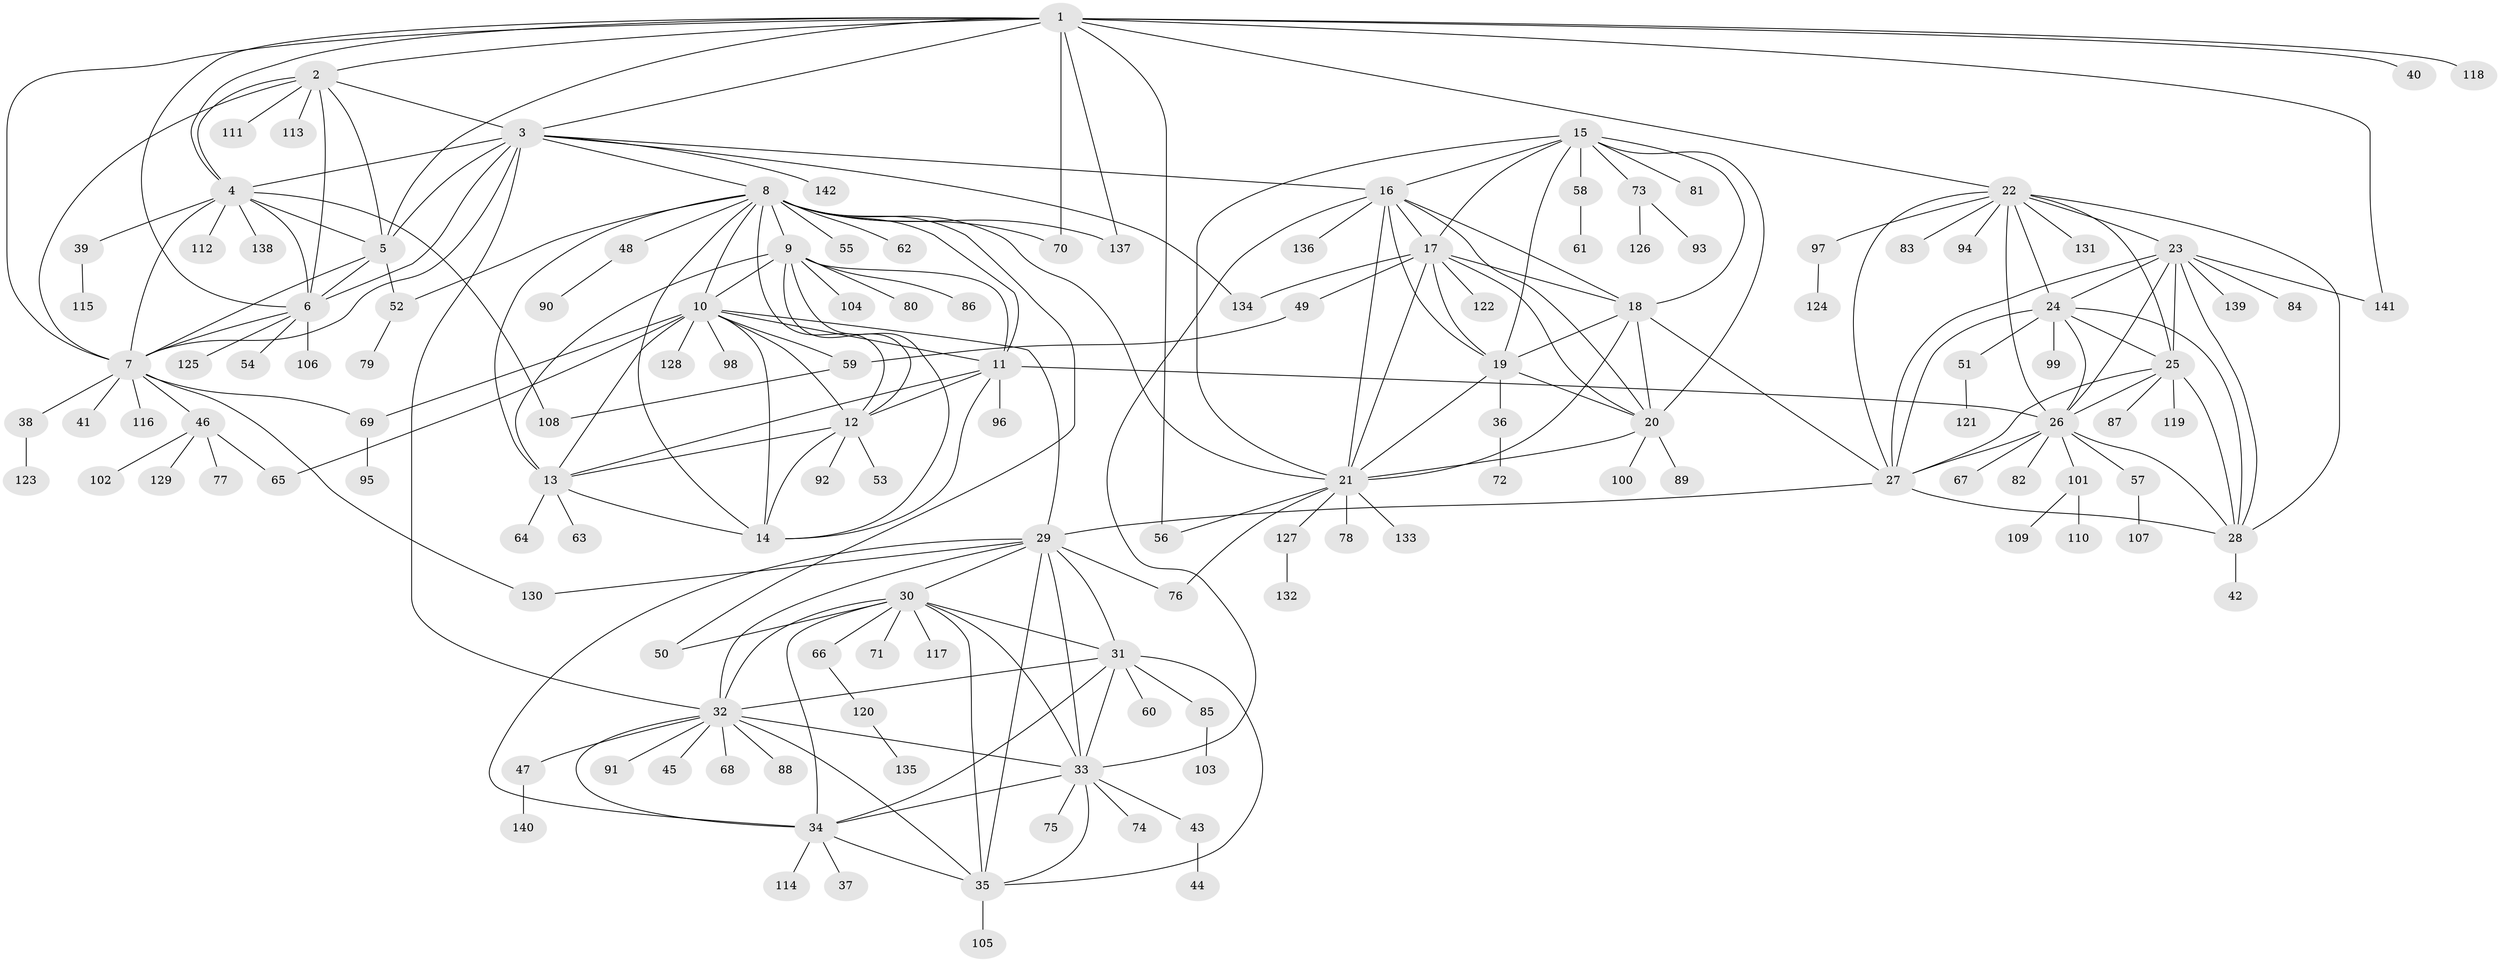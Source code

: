 // Generated by graph-tools (version 1.1) at 2025/50/03/09/25 03:50:35]
// undirected, 142 vertices, 235 edges
graph export_dot {
graph [start="1"]
  node [color=gray90,style=filled];
  1;
  2;
  3;
  4;
  5;
  6;
  7;
  8;
  9;
  10;
  11;
  12;
  13;
  14;
  15;
  16;
  17;
  18;
  19;
  20;
  21;
  22;
  23;
  24;
  25;
  26;
  27;
  28;
  29;
  30;
  31;
  32;
  33;
  34;
  35;
  36;
  37;
  38;
  39;
  40;
  41;
  42;
  43;
  44;
  45;
  46;
  47;
  48;
  49;
  50;
  51;
  52;
  53;
  54;
  55;
  56;
  57;
  58;
  59;
  60;
  61;
  62;
  63;
  64;
  65;
  66;
  67;
  68;
  69;
  70;
  71;
  72;
  73;
  74;
  75;
  76;
  77;
  78;
  79;
  80;
  81;
  82;
  83;
  84;
  85;
  86;
  87;
  88;
  89;
  90;
  91;
  92;
  93;
  94;
  95;
  96;
  97;
  98;
  99;
  100;
  101;
  102;
  103;
  104;
  105;
  106;
  107;
  108;
  109;
  110;
  111;
  112;
  113;
  114;
  115;
  116;
  117;
  118;
  119;
  120;
  121;
  122;
  123;
  124;
  125;
  126;
  127;
  128;
  129;
  130;
  131;
  132;
  133;
  134;
  135;
  136;
  137;
  138;
  139;
  140;
  141;
  142;
  1 -- 2;
  1 -- 3;
  1 -- 4;
  1 -- 5;
  1 -- 6;
  1 -- 7;
  1 -- 22;
  1 -- 40;
  1 -- 56;
  1 -- 70;
  1 -- 118;
  1 -- 137;
  1 -- 141;
  2 -- 3;
  2 -- 4;
  2 -- 5;
  2 -- 6;
  2 -- 7;
  2 -- 111;
  2 -- 113;
  3 -- 4;
  3 -- 5;
  3 -- 6;
  3 -- 7;
  3 -- 8;
  3 -- 16;
  3 -- 32;
  3 -- 134;
  3 -- 142;
  4 -- 5;
  4 -- 6;
  4 -- 7;
  4 -- 39;
  4 -- 108;
  4 -- 112;
  4 -- 138;
  5 -- 6;
  5 -- 7;
  5 -- 52;
  6 -- 7;
  6 -- 54;
  6 -- 106;
  6 -- 125;
  7 -- 38;
  7 -- 41;
  7 -- 46;
  7 -- 69;
  7 -- 116;
  7 -- 130;
  8 -- 9;
  8 -- 10;
  8 -- 11;
  8 -- 12;
  8 -- 13;
  8 -- 14;
  8 -- 21;
  8 -- 48;
  8 -- 50;
  8 -- 52;
  8 -- 55;
  8 -- 62;
  8 -- 70;
  8 -- 137;
  9 -- 10;
  9 -- 11;
  9 -- 12;
  9 -- 13;
  9 -- 14;
  9 -- 80;
  9 -- 86;
  9 -- 104;
  10 -- 11;
  10 -- 12;
  10 -- 13;
  10 -- 14;
  10 -- 29;
  10 -- 59;
  10 -- 65;
  10 -- 69;
  10 -- 98;
  10 -- 128;
  11 -- 12;
  11 -- 13;
  11 -- 14;
  11 -- 26;
  11 -- 96;
  12 -- 13;
  12 -- 14;
  12 -- 53;
  12 -- 92;
  13 -- 14;
  13 -- 63;
  13 -- 64;
  15 -- 16;
  15 -- 17;
  15 -- 18;
  15 -- 19;
  15 -- 20;
  15 -- 21;
  15 -- 58;
  15 -- 73;
  15 -- 81;
  16 -- 17;
  16 -- 18;
  16 -- 19;
  16 -- 20;
  16 -- 21;
  16 -- 33;
  16 -- 136;
  17 -- 18;
  17 -- 19;
  17 -- 20;
  17 -- 21;
  17 -- 49;
  17 -- 122;
  17 -- 134;
  18 -- 19;
  18 -- 20;
  18 -- 21;
  18 -- 27;
  19 -- 20;
  19 -- 21;
  19 -- 36;
  20 -- 21;
  20 -- 89;
  20 -- 100;
  21 -- 56;
  21 -- 76;
  21 -- 78;
  21 -- 127;
  21 -- 133;
  22 -- 23;
  22 -- 24;
  22 -- 25;
  22 -- 26;
  22 -- 27;
  22 -- 28;
  22 -- 83;
  22 -- 94;
  22 -- 97;
  22 -- 131;
  23 -- 24;
  23 -- 25;
  23 -- 26;
  23 -- 27;
  23 -- 28;
  23 -- 84;
  23 -- 139;
  23 -- 141;
  24 -- 25;
  24 -- 26;
  24 -- 27;
  24 -- 28;
  24 -- 51;
  24 -- 99;
  25 -- 26;
  25 -- 27;
  25 -- 28;
  25 -- 87;
  25 -- 119;
  26 -- 27;
  26 -- 28;
  26 -- 57;
  26 -- 67;
  26 -- 82;
  26 -- 101;
  27 -- 28;
  27 -- 29;
  28 -- 42;
  29 -- 30;
  29 -- 31;
  29 -- 32;
  29 -- 33;
  29 -- 34;
  29 -- 35;
  29 -- 76;
  29 -- 130;
  30 -- 31;
  30 -- 32;
  30 -- 33;
  30 -- 34;
  30 -- 35;
  30 -- 50;
  30 -- 66;
  30 -- 71;
  30 -- 117;
  31 -- 32;
  31 -- 33;
  31 -- 34;
  31 -- 35;
  31 -- 60;
  31 -- 85;
  32 -- 33;
  32 -- 34;
  32 -- 35;
  32 -- 45;
  32 -- 47;
  32 -- 68;
  32 -- 88;
  32 -- 91;
  33 -- 34;
  33 -- 35;
  33 -- 43;
  33 -- 74;
  33 -- 75;
  34 -- 35;
  34 -- 37;
  34 -- 114;
  35 -- 105;
  36 -- 72;
  38 -- 123;
  39 -- 115;
  43 -- 44;
  46 -- 65;
  46 -- 77;
  46 -- 102;
  46 -- 129;
  47 -- 140;
  48 -- 90;
  49 -- 59;
  51 -- 121;
  52 -- 79;
  57 -- 107;
  58 -- 61;
  59 -- 108;
  66 -- 120;
  69 -- 95;
  73 -- 93;
  73 -- 126;
  85 -- 103;
  97 -- 124;
  101 -- 109;
  101 -- 110;
  120 -- 135;
  127 -- 132;
}
